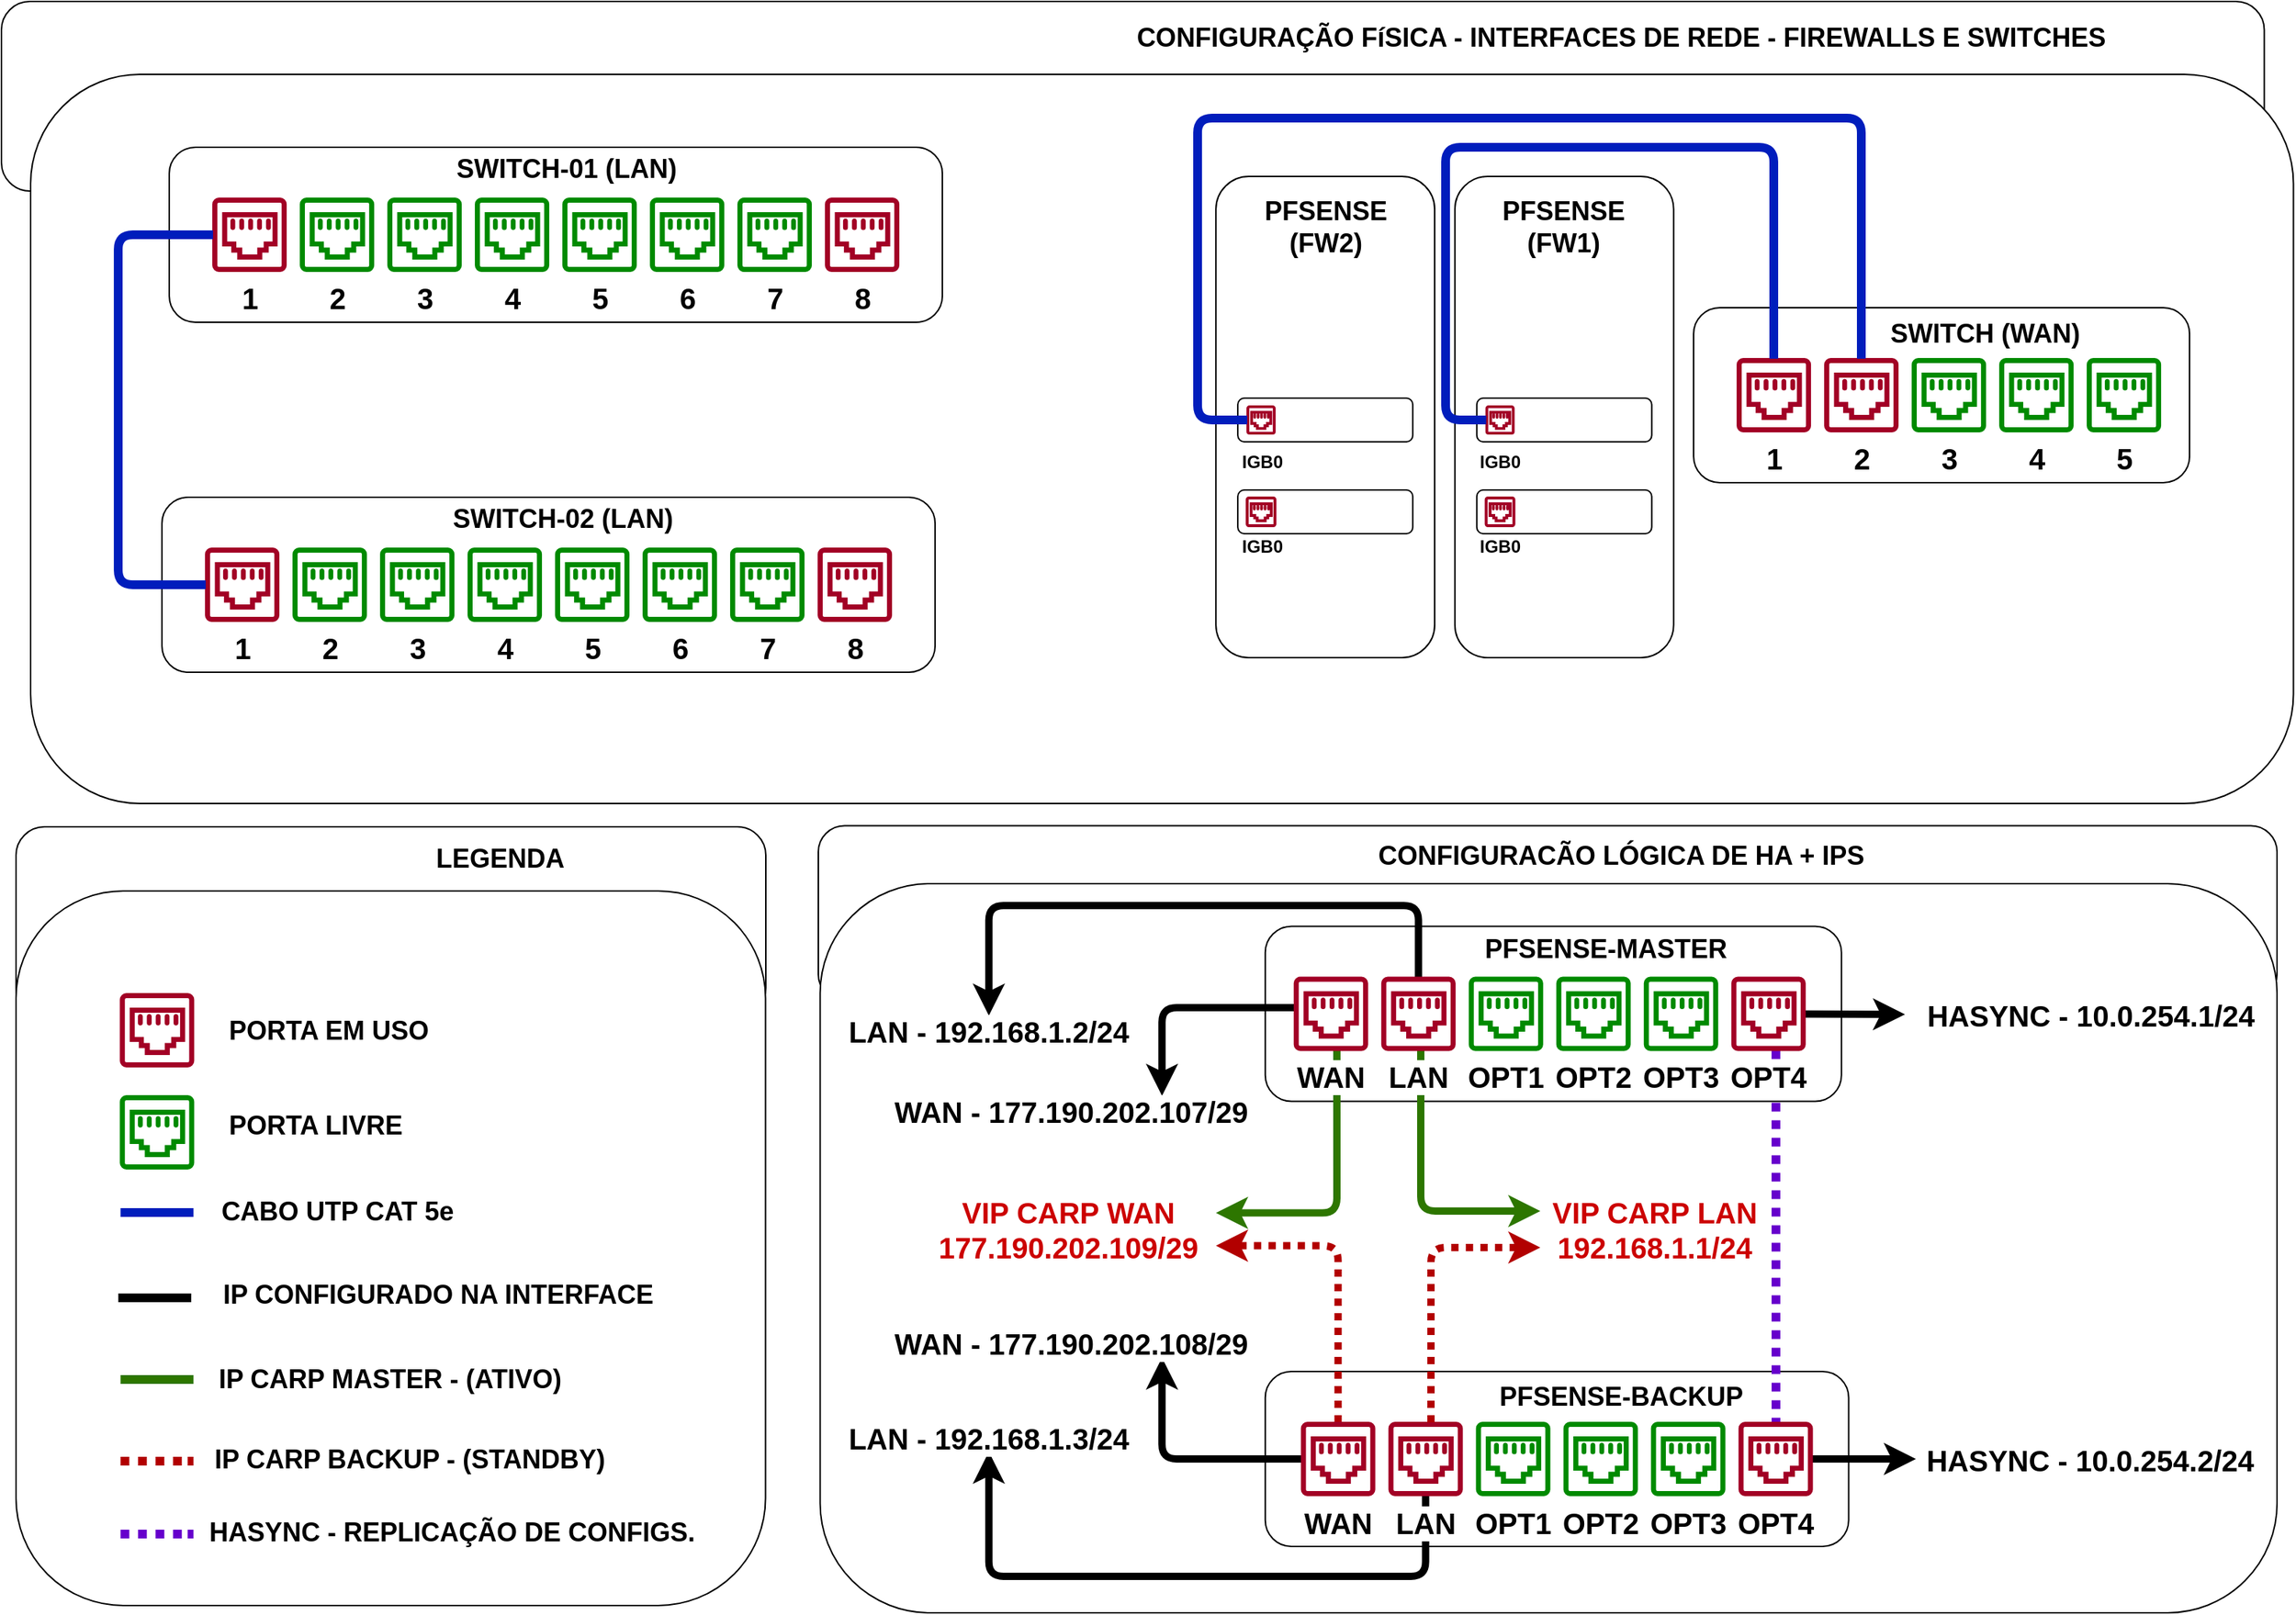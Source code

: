 <mxfile version="21.1.4" type="github">
  <diagram id="Uc7Eat4LJt7RBU0-5OjE" name="Page-1">
    <mxGraphModel dx="1591" dy="834" grid="1" gridSize="10" guides="1" tooltips="1" connect="1" arrows="1" fold="1" page="1" pageScale="1" pageWidth="1654" pageHeight="1169" math="0" shadow="0">
      <root>
        <mxCell id="0" />
        <mxCell id="1" parent="0" />
        <mxCell id="FnRaTp6zV71Ba19_A0Tg-153" value="" style="rounded=1;whiteSpace=wrap;html=1;labelBackgroundColor=#ffffff;fillColor=#ffffff;gradientColor=#ffffff;fontSize=20;fontColor=#000000;" parent="1" vertex="1">
          <mxGeometry x="70" y="50" width="1551.25" height="130" as="geometry" />
        </mxCell>
        <mxCell id="FnRaTp6zV71Ba19_A0Tg-154" value="" style="rounded=1;whiteSpace=wrap;html=1;labelBackgroundColor=#ffffff;fillColor=#ffffff;gradientColor=#ffffff;fontSize=20;fontColor=#000000;" parent="1" vertex="1">
          <mxGeometry x="90" y="100" width="1551.25" height="500" as="geometry" />
        </mxCell>
        <mxCell id="FnRaTp6zV71Ba19_A0Tg-135" value="" style="rounded=1;whiteSpace=wrap;html=1;labelBackgroundColor=#ffffff;fillColor=#ffffff;gradientColor=#ffffff;fontSize=20;fontColor=#000000;" parent="1" vertex="1">
          <mxGeometry x="630" y="615.25" width="1000" height="120" as="geometry" />
        </mxCell>
        <mxCell id="FnRaTp6zV71Ba19_A0Tg-136" value="" style="rounded=1;whiteSpace=wrap;html=1;labelBackgroundColor=#ffffff;fillColor=#ffffff;gradientColor=#ffffff;fontSize=20;fontColor=#000000;" parent="1" vertex="1">
          <mxGeometry x="631.25" y="655" width="998.75" height="500" as="geometry" />
        </mxCell>
        <mxCell id="FnRaTp6zV71Ba19_A0Tg-140" value="CONFIGURACÃO LÓGICA DE HA + IPS" style="text;html=1;strokeColor=none;fillColor=none;align=center;verticalAlign=middle;whiteSpace=wrap;rounded=0;fontStyle=1;fontSize=18;labelBackgroundColor=#FFFFFF;fontColor=#000000;" parent="1" vertex="1">
          <mxGeometry x="993.17" y="626" width="375.07" height="20" as="geometry" />
        </mxCell>
        <mxCell id="FnRaTp6zV71Ba19_A0Tg-86" value="" style="rounded=1;whiteSpace=wrap;html=1;fontStyle=1;labelBackgroundColor=#FFFFFF;fontColor=#000000;" parent="1" vertex="1">
          <mxGeometry x="936.39" y="989.5" width="399.93" height="120" as="geometry" />
        </mxCell>
        <mxCell id="FnRaTp6zV71Ba19_A0Tg-78" value="" style="rounded=1;whiteSpace=wrap;html=1;fontStyle=1;labelBackgroundColor=#FFFFFF;fontColor=#000000;" parent="1" vertex="1">
          <mxGeometry x="936.39" y="684.25" width="395" height="120" as="geometry" />
        </mxCell>
        <mxCell id="FnRaTp6zV71Ba19_A0Tg-77" value="" style="rounded=1;whiteSpace=wrap;html=1;labelBackgroundColor=#ffffff;fillColor=#ffffff;gradientColor=#ffffff;fontSize=20;fontColor=#000000;" parent="1" vertex="1">
          <mxGeometry x="80" y="616" width="514" height="130" as="geometry" />
        </mxCell>
        <mxCell id="FnRaTp6zV71Ba19_A0Tg-76" value="" style="rounded=1;whiteSpace=wrap;html=1;labelBackgroundColor=#ffffff;fillColor=#ffffff;gradientColor=#ffffff;fontSize=20;fontColor=#000000;" parent="1" vertex="1">
          <mxGeometry x="80" y="660" width="513.79" height="490" as="geometry" />
        </mxCell>
        <mxCell id="FnRaTp6zV71Ba19_A0Tg-9" value="" style="rounded=1;whiteSpace=wrap;html=1;fontStyle=1;labelBackgroundColor=#FFFFFF;fontColor=#000000;" parent="1" vertex="1">
          <mxGeometry x="185.04" y="150" width="530" height="120" as="geometry" />
        </mxCell>
        <mxCell id="FnRaTp6zV71Ba19_A0Tg-1" value="&lt;font style=&quot;font-size: 20px;&quot;&gt;1&lt;/font&gt;" style="pointerEvents=1;shadow=0;dashed=0;html=1;strokeColor=#A20025;fillColor=#a20025;aspect=fixed;labelPosition=center;verticalLabelPosition=bottom;verticalAlign=top;align=center;outlineConnect=0;shape=mxgraph.vvd.ethernet_port;fontColor=#000000;fontStyle=1;labelBackgroundColor=#ffffff;fontSize=20;" parent="1" vertex="1">
          <mxGeometry x="215.04" y="185" width="50" height="50" as="geometry" />
        </mxCell>
        <mxCell id="FnRaTp6zV71Ba19_A0Tg-2" value="2" style="pointerEvents=1;shadow=0;dashed=0;html=1;strokeColor=#008A00;fillColor=#008a00;aspect=fixed;labelPosition=center;verticalLabelPosition=bottom;verticalAlign=top;align=center;outlineConnect=0;shape=mxgraph.vvd.ethernet_port;fontColor=#000000;fontStyle=1;fontSize=20;labelBackgroundColor=#FFFFFF;" parent="1" vertex="1">
          <mxGeometry x="275.04" y="185" width="50" height="50" as="geometry" />
        </mxCell>
        <mxCell id="FnRaTp6zV71Ba19_A0Tg-3" value="3" style="pointerEvents=1;shadow=0;dashed=0;html=1;strokeColor=#008A00;fillColor=#008a00;aspect=fixed;labelPosition=center;verticalLabelPosition=bottom;verticalAlign=top;align=center;outlineConnect=0;shape=mxgraph.vvd.ethernet_port;fontStyle=1;fontColor=#000000;fontSize=20;labelBackgroundColor=#FFFFFF;" parent="1" vertex="1">
          <mxGeometry x="335.04" y="185" width="50" height="50" as="geometry" />
        </mxCell>
        <mxCell id="FnRaTp6zV71Ba19_A0Tg-4" value="4" style="pointerEvents=1;shadow=0;dashed=0;html=1;strokeColor=#008A00;fillColor=#008a00;aspect=fixed;labelPosition=center;verticalLabelPosition=bottom;verticalAlign=top;align=center;outlineConnect=0;shape=mxgraph.vvd.ethernet_port;fontStyle=1;fontColor=#000000;fontSize=20;labelBackgroundColor=#FFFFFF;" parent="1" vertex="1">
          <mxGeometry x="395.04" y="185" width="50" height="50" as="geometry" />
        </mxCell>
        <mxCell id="FnRaTp6zV71Ba19_A0Tg-5" value="5" style="pointerEvents=1;shadow=0;dashed=0;html=1;strokeColor=#008A00;fillColor=#008a00;aspect=fixed;labelPosition=center;verticalLabelPosition=bottom;verticalAlign=top;align=center;outlineConnect=0;shape=mxgraph.vvd.ethernet_port;fontColor=#000000;fontStyle=1;fontSize=20;labelBackgroundColor=#FFFFFF;" parent="1" vertex="1">
          <mxGeometry x="455.04" y="185" width="50" height="50" as="geometry" />
        </mxCell>
        <mxCell id="FnRaTp6zV71Ba19_A0Tg-6" value="6" style="pointerEvents=1;shadow=0;dashed=0;html=1;strokeColor=#008A00;fillColor=#008a00;aspect=fixed;labelPosition=center;verticalLabelPosition=bottom;verticalAlign=top;align=center;outlineConnect=0;shape=mxgraph.vvd.ethernet_port;fontColor=#000000;fontStyle=1;fontSize=20;labelBackgroundColor=#FFFFFF;" parent="1" vertex="1">
          <mxGeometry x="515.04" y="185" width="50" height="50" as="geometry" />
        </mxCell>
        <mxCell id="FnRaTp6zV71Ba19_A0Tg-7" value="7" style="pointerEvents=1;shadow=0;dashed=0;html=1;strokeColor=#008A00;fillColor=#008a00;aspect=fixed;labelPosition=center;verticalLabelPosition=bottom;verticalAlign=top;align=center;outlineConnect=0;shape=mxgraph.vvd.ethernet_port;fontStyle=1;fontColor=#000000;fontSize=20;labelBackgroundColor=#FFFFFF;" parent="1" vertex="1">
          <mxGeometry x="575.04" y="185" width="50" height="50" as="geometry" />
        </mxCell>
        <mxCell id="FnRaTp6zV71Ba19_A0Tg-10" value="SWITCH-01 (LAN)" style="text;html=1;strokeColor=none;fillColor=none;align=center;verticalAlign=middle;whiteSpace=wrap;rounded=0;fontStyle=1;fontSize=18;labelBackgroundColor=#FFFFFF;fontColor=#000000;" parent="1" vertex="1">
          <mxGeometry x="375.04" y="155" width="164.96" height="20" as="geometry" />
        </mxCell>
        <mxCell id="FnRaTp6zV71Ba19_A0Tg-15" value="" style="rounded=1;whiteSpace=wrap;html=1;fontStyle=1;labelBackgroundColor=#FFFFFF;fontColor=#000000;" parent="1" vertex="1">
          <mxGeometry x="180.04" y="390" width="530" height="120" as="geometry" />
        </mxCell>
        <mxCell id="FnRaTp6zV71Ba19_A0Tg-16" value="1" style="pointerEvents=1;shadow=0;dashed=0;html=1;strokeColor=#A20025;fillColor=#a20025;aspect=fixed;labelPosition=center;verticalLabelPosition=bottom;verticalAlign=top;align=center;outlineConnect=0;shape=mxgraph.vvd.ethernet_port;fontColor=#000000;fontStyle=1;fontSize=20;labelBackgroundColor=#FFFFFF;" parent="1" vertex="1">
          <mxGeometry x="210.04" y="425" width="50" height="50" as="geometry" />
        </mxCell>
        <mxCell id="FnRaTp6zV71Ba19_A0Tg-17" value="2" style="pointerEvents=1;shadow=0;dashed=0;html=1;strokeColor=#008A00;fillColor=#008a00;aspect=fixed;labelPosition=center;verticalLabelPosition=bottom;verticalAlign=top;align=center;outlineConnect=0;shape=mxgraph.vvd.ethernet_port;fontColor=#000000;fontStyle=1;fontSize=20;labelBackgroundColor=#FFFFFF;" parent="1" vertex="1">
          <mxGeometry x="270.04" y="425" width="50" height="50" as="geometry" />
        </mxCell>
        <mxCell id="FnRaTp6zV71Ba19_A0Tg-18" value="3" style="pointerEvents=1;shadow=0;dashed=0;html=1;strokeColor=#008A00;fillColor=#008a00;aspect=fixed;labelPosition=center;verticalLabelPosition=bottom;verticalAlign=top;align=center;outlineConnect=0;shape=mxgraph.vvd.ethernet_port;fontStyle=1;fontColor=#000000;fontSize=20;labelBackgroundColor=#FFFFFF;" parent="1" vertex="1">
          <mxGeometry x="330.04" y="425" width="50" height="50" as="geometry" />
        </mxCell>
        <mxCell id="FnRaTp6zV71Ba19_A0Tg-19" value="4" style="pointerEvents=1;shadow=0;dashed=0;html=1;strokeColor=#008A00;fillColor=#008a00;aspect=fixed;labelPosition=center;verticalLabelPosition=bottom;verticalAlign=top;align=center;outlineConnect=0;shape=mxgraph.vvd.ethernet_port;fontStyle=1;fontColor=#000000;fontSize=20;labelBackgroundColor=#FFFFFF;" parent="1" vertex="1">
          <mxGeometry x="390.04" y="425" width="50" height="50" as="geometry" />
        </mxCell>
        <mxCell id="FnRaTp6zV71Ba19_A0Tg-20" value="5" style="pointerEvents=1;shadow=0;dashed=0;html=1;strokeColor=#008A00;fillColor=#008a00;aspect=fixed;labelPosition=center;verticalLabelPosition=bottom;verticalAlign=top;align=center;outlineConnect=0;shape=mxgraph.vvd.ethernet_port;fontColor=#000000;fontStyle=1;fontSize=20;labelBackgroundColor=#FFFFFF;" parent="1" vertex="1">
          <mxGeometry x="450.04" y="425" width="50" height="50" as="geometry" />
        </mxCell>
        <mxCell id="FnRaTp6zV71Ba19_A0Tg-21" value="6" style="pointerEvents=1;shadow=0;dashed=0;html=1;strokeColor=#008A00;fillColor=#008a00;aspect=fixed;labelPosition=center;verticalLabelPosition=bottom;verticalAlign=top;align=center;outlineConnect=0;shape=mxgraph.vvd.ethernet_port;fontColor=#000000;fontStyle=1;fontSize=20;labelBackgroundColor=#FFFFFF;" parent="1" vertex="1">
          <mxGeometry x="510.04" y="425" width="50" height="50" as="geometry" />
        </mxCell>
        <mxCell id="FnRaTp6zV71Ba19_A0Tg-22" value="7" style="pointerEvents=1;shadow=0;dashed=0;html=1;strokeColor=#008A00;fillColor=#008a00;aspect=fixed;labelPosition=center;verticalLabelPosition=bottom;verticalAlign=top;align=center;outlineConnect=0;shape=mxgraph.vvd.ethernet_port;fontStyle=1;fontColor=#000000;fontSize=20;labelBackgroundColor=#FFFFFF;" parent="1" vertex="1">
          <mxGeometry x="570.04" y="425" width="50" height="50" as="geometry" />
        </mxCell>
        <mxCell id="FnRaTp6zV71Ba19_A0Tg-24" value="SWITCH-02 (LAN)" style="text;html=1;strokeColor=none;fillColor=none;align=center;verticalAlign=middle;whiteSpace=wrap;rounded=0;fontStyle=1;fontSize=18;labelBackgroundColor=#FFFFFF;fontColor=#000000;" parent="1" vertex="1">
          <mxGeometry x="370.04" y="395" width="169.96" height="20" as="geometry" />
        </mxCell>
        <mxCell id="FnRaTp6zV71Ba19_A0Tg-47" style="edgeStyle=orthogonalEdgeStyle;orthogonalLoop=1;jettySize=auto;html=1;fontSize=18;endArrow=none;endFill=0;strokeWidth=6;fillColor=#0050ef;strokeColor=#001DBC;fontStyle=1;labelBackgroundColor=#FFFFFF;fontColor=#000000;rounded=1;" parent="1" source="FnRaTp6zV71Ba19_A0Tg-1" target="FnRaTp6zV71Ba19_A0Tg-16" edge="1">
          <mxGeometry relative="1" as="geometry">
            <mxPoint x="150.04" y="550" as="targetPoint" />
            <Array as="points">
              <mxPoint x="150.04" y="210" />
              <mxPoint x="150.04" y="450" />
            </Array>
          </mxGeometry>
        </mxCell>
        <mxCell id="FnRaTp6zV71Ba19_A0Tg-50" value="" style="rounded=1;whiteSpace=wrap;html=1;fontStyle=1;labelBackgroundColor=#FFFFFF;fontColor=#000000;" parent="1" vertex="1">
          <mxGeometry x="1230.04" y="260" width="340" height="120" as="geometry" />
        </mxCell>
        <mxCell id="FnRaTp6zV71Ba19_A0Tg-51" value="1" style="pointerEvents=1;shadow=0;dashed=0;html=1;strokeColor=#A20025;fillColor=#a20025;aspect=fixed;labelPosition=center;verticalLabelPosition=bottom;verticalAlign=top;align=center;outlineConnect=0;shape=mxgraph.vvd.ethernet_port;fontColor=#000000;fontStyle=1;fontSize=20;labelBackgroundColor=#FFFFFF;" parent="1" vertex="1">
          <mxGeometry x="1260.04" y="295" width="50" height="50" as="geometry" />
        </mxCell>
        <mxCell id="FnRaTp6zV71Ba19_A0Tg-53" value="3" style="pointerEvents=1;shadow=0;dashed=0;html=1;strokeColor=#008A00;fillColor=#008a00;aspect=fixed;labelPosition=center;verticalLabelPosition=bottom;verticalAlign=top;align=center;outlineConnect=0;shape=mxgraph.vvd.ethernet_port;fontStyle=1;fontColor=#000000;fontSize=20;labelBackgroundColor=#FFFFFF;" parent="1" vertex="1">
          <mxGeometry x="1380.04" y="295" width="50" height="50" as="geometry" />
        </mxCell>
        <mxCell id="FnRaTp6zV71Ba19_A0Tg-54" value="4" style="pointerEvents=1;shadow=0;dashed=0;html=1;strokeColor=#008A00;fillColor=#008a00;aspect=fixed;labelPosition=center;verticalLabelPosition=bottom;verticalAlign=top;align=center;outlineConnect=0;shape=mxgraph.vvd.ethernet_port;fontStyle=1;fontColor=#000000;fontSize=20;labelBackgroundColor=#FFFFFF;" parent="1" vertex="1">
          <mxGeometry x="1440.04" y="295" width="50" height="50" as="geometry" />
        </mxCell>
        <mxCell id="FnRaTp6zV71Ba19_A0Tg-55" value="5" style="pointerEvents=1;shadow=0;dashed=0;html=1;strokeColor=#008A00;fillColor=#008a00;aspect=fixed;labelPosition=center;verticalLabelPosition=bottom;verticalAlign=top;align=center;outlineConnect=0;shape=mxgraph.vvd.ethernet_port;fontColor=#000000;fontStyle=1;fontSize=20;labelBackgroundColor=#FFFFFF;" parent="1" vertex="1">
          <mxGeometry x="1500.04" y="295" width="50" height="50" as="geometry" />
        </mxCell>
        <mxCell id="FnRaTp6zV71Ba19_A0Tg-66" style="edgeStyle=orthogonalEdgeStyle;orthogonalLoop=1;jettySize=auto;html=1;endArrow=none;endFill=0;strokeWidth=6;fontSize=18;fillColor=#0050ef;strokeColor=#001DBC;fontStyle=1;labelBackgroundColor=#FFFFFF;fontColor=#000000;rounded=0;" parent="1" edge="1">
          <mxGeometry relative="1" as="geometry">
            <mxPoint x="151.65" y="880.5" as="sourcePoint" />
            <mxPoint x="195.22" y="880.5" as="targetPoint" />
            <Array as="points">
              <mxPoint x="201.65" y="880.5" />
              <mxPoint x="201.65" y="880.5" />
            </Array>
          </mxGeometry>
        </mxCell>
        <mxCell id="FnRaTp6zV71Ba19_A0Tg-70" value="" style="pointerEvents=1;shadow=0;dashed=0;html=1;strokeColor=#A20025;fillColor=#a20025;aspect=fixed;labelPosition=center;verticalLabelPosition=bottom;verticalAlign=top;align=center;outlineConnect=0;shape=mxgraph.vvd.ethernet_port;fontColor=#000000;fontStyle=1;labelBackgroundColor=#ffffff;fontSize=20;" parent="1" vertex="1">
          <mxGeometry x="151.65" y="730.5" width="50" height="50" as="geometry" />
        </mxCell>
        <mxCell id="FnRaTp6zV71Ba19_A0Tg-71" value="" style="pointerEvents=1;shadow=0;dashed=0;html=1;strokeColor=#008A00;fillColor=#008a00;aspect=fixed;labelPosition=center;verticalLabelPosition=bottom;verticalAlign=top;align=center;outlineConnect=0;shape=mxgraph.vvd.ethernet_port;fontColor=#000000;fontStyle=1;fontSize=20;labelBackgroundColor=#FFFFFF;" parent="1" vertex="1">
          <mxGeometry x="151.65" y="800.5" width="50" height="50" as="geometry" />
        </mxCell>
        <mxCell id="FnRaTp6zV71Ba19_A0Tg-72" value="LEGENDA" style="text;html=1;strokeColor=none;fillColor=none;align=center;verticalAlign=middle;whiteSpace=wrap;rounded=0;fontStyle=1;fontSize=18;labelBackgroundColor=#FFFFFF;fontColor=#000000;" parent="1" vertex="1">
          <mxGeometry x="342.04" y="628" width="140" height="20" as="geometry" />
        </mxCell>
        <mxCell id="FnRaTp6zV71Ba19_A0Tg-73" value="PORTA EM USO" style="text;html=1;strokeColor=none;fillColor=none;align=center;verticalAlign=middle;whiteSpace=wrap;rounded=0;fontStyle=1;fontSize=18;labelBackgroundColor=#FFFFFF;fontColor=#000000;" parent="1" vertex="1">
          <mxGeometry x="222.65" y="745.5" width="143" height="20" as="geometry" />
        </mxCell>
        <mxCell id="FnRaTp6zV71Ba19_A0Tg-74" value="PORTA LIVRE" style="text;html=1;strokeColor=none;fillColor=none;align=center;verticalAlign=middle;whiteSpace=wrap;rounded=0;fontStyle=1;fontSize=18;labelBackgroundColor=#FFFFFF;fontColor=#000000;" parent="1" vertex="1">
          <mxGeometry x="218.65" y="810.5" width="133" height="20" as="geometry" />
        </mxCell>
        <mxCell id="FnRaTp6zV71Ba19_A0Tg-75" value="CABO UTP CAT 5e" style="text;html=1;strokeColor=none;fillColor=none;align=center;verticalAlign=middle;whiteSpace=wrap;rounded=0;fontStyle=1;fontSize=18;labelBackgroundColor=#FFFFFF;fontColor=#000000;" parent="1" vertex="1">
          <mxGeometry x="213.65" y="869.5" width="173" height="20" as="geometry" />
        </mxCell>
        <mxCell id="FnRaTp6zV71Ba19_A0Tg-110" style="orthogonalLoop=1;jettySize=auto;html=1;labelBackgroundColor=#FFFFFF;endArrow=classic;endFill=1;strokeWidth=5;fontSize=17;fontColor=#000000;rounded=1;edgeStyle=orthogonalEdgeStyle;entryX=0.5;entryY=0;entryDx=0;entryDy=0;" parent="1" source="FnRaTp6zV71Ba19_A0Tg-80" target="FnRaTp6zV71Ba19_A0Tg-105" edge="1">
          <mxGeometry relative="1" as="geometry">
            <mxPoint x="894.96" y="745.25" as="targetPoint" />
            <Array as="points">
              <mxPoint x="1041" y="670" />
              <mxPoint x="747" y="670" />
            </Array>
          </mxGeometry>
        </mxCell>
        <mxCell id="FnRaTp6zV71Ba19_A0Tg-81" value="OPT1" style="pointerEvents=1;shadow=0;dashed=0;html=1;strokeColor=#008A00;fillColor=#008a00;aspect=fixed;labelPosition=center;verticalLabelPosition=bottom;verticalAlign=top;align=center;outlineConnect=0;shape=mxgraph.vvd.ethernet_port;fontStyle=1;fontColor=#000000;fontSize=20;labelBackgroundColor=#FFFFFF;" parent="1" vertex="1">
          <mxGeometry x="1076.39" y="719.25" width="50" height="50" as="geometry" />
        </mxCell>
        <mxCell id="FnRaTp6zV71Ba19_A0Tg-82" value="OPT2" style="pointerEvents=1;shadow=0;dashed=0;html=1;strokeColor=#008A00;fillColor=#008a00;aspect=fixed;labelPosition=center;verticalLabelPosition=bottom;verticalAlign=top;align=center;outlineConnect=0;shape=mxgraph.vvd.ethernet_port;fontColor=#000000;fontStyle=1;fontSize=20;labelBackgroundColor=#FFFFFF;" parent="1" vertex="1">
          <mxGeometry x="1136.39" y="719.25" width="50" height="50" as="geometry" />
        </mxCell>
        <mxCell id="FnRaTp6zV71Ba19_A0Tg-119" style="edgeStyle=orthogonalEdgeStyle;orthogonalLoop=1;jettySize=auto;html=1;labelBackgroundColor=#FFFFFF;endArrow=classic;endFill=1;strokeWidth=5;fontSize=17;fontColor=#000000;rounded=1;entryX=0.75;entryY=0;entryDx=0;entryDy=0;" parent="1" source="FnRaTp6zV71Ba19_A0Tg-79" target="FnRaTp6zV71Ba19_A0Tg-117" edge="1">
          <mxGeometry relative="1" as="geometry">
            <mxPoint x="1242.96" y="835.25" as="targetPoint" />
            <Array as="points">
              <mxPoint x="866" y="740" />
            </Array>
          </mxGeometry>
        </mxCell>
        <mxCell id="FnRaTp6zV71Ba19_A0Tg-83" value="OPT3" style="pointerEvents=1;shadow=0;dashed=0;html=1;strokeColor=#008A00;fillColor=#008A00;aspect=fixed;labelPosition=center;verticalLabelPosition=bottom;verticalAlign=top;align=center;outlineConnect=0;shape=mxgraph.vvd.ethernet_port;fontColor=#000000;fontStyle=1;fontSize=20;labelBackgroundColor=#FFFFFF;" parent="1" vertex="1">
          <mxGeometry x="1196.39" y="719.25" width="50" height="50" as="geometry" />
        </mxCell>
        <mxCell id="FnRaTp6zV71Ba19_A0Tg-128" style="orthogonalLoop=1;jettySize=auto;html=1;labelBackgroundColor=#FFFFFF;endArrow=classic;endFill=1;strokeWidth=5;fontSize=17;fontColor=#000000;startArrow=none;startFill=0;rounded=1;" parent="1" source="FnRaTp6zV71Ba19_A0Tg-84" target="FnRaTp6zV71Ba19_A0Tg-100" edge="1">
          <mxGeometry relative="1" as="geometry" />
        </mxCell>
        <mxCell id="FnRaTp6zV71Ba19_A0Tg-158" style="rounded=0;orthogonalLoop=1;jettySize=auto;html=1;dashed=1;dashPattern=1 1;labelBackgroundColor=#FFFFFF;startArrow=none;startFill=0;endArrow=none;endFill=0;strokeColor=#6600CC;strokeWidth=6;fontSize=17;fontColor=#000000;fillColor=#f8cecc;edgeStyle=orthogonalEdgeStyle;" parent="1" edge="1">
          <mxGeometry relative="1" as="geometry">
            <mxPoint x="1286.467" y="769.25" as="sourcePoint" />
            <mxPoint x="1286.467" y="1024.5" as="targetPoint" />
            <Array as="points">
              <mxPoint x="1286" y="1025" />
            </Array>
          </mxGeometry>
        </mxCell>
        <mxCell id="FnRaTp6zV71Ba19_A0Tg-84" value="OPT4" style="pointerEvents=1;shadow=0;dashed=0;html=1;strokeColor=#A20025;fillColor=#a20025;aspect=fixed;labelPosition=center;verticalLabelPosition=bottom;verticalAlign=top;align=center;outlineConnect=0;shape=mxgraph.vvd.ethernet_port;fontStyle=1;fontColor=#000000;fontSize=20;labelBackgroundColor=#FFFFFF;" parent="1" vertex="1">
          <mxGeometry x="1256.39" y="719.25" width="50" height="50" as="geometry" />
        </mxCell>
        <mxCell id="FnRaTp6zV71Ba19_A0Tg-85" value="PFSENSE-MASTER" style="text;html=1;strokeColor=none;fillColor=none;align=center;verticalAlign=middle;whiteSpace=wrap;rounded=0;fontStyle=1;fontSize=18;labelBackgroundColor=#FFFFFF;fontColor=#000000;" parent="1" vertex="1">
          <mxGeometry x="1082.82" y="690.25" width="173.57" height="20" as="geometry" />
        </mxCell>
        <mxCell id="FnRaTp6zV71Ba19_A0Tg-111" style="orthogonalLoop=1;jettySize=auto;html=1;labelBackgroundColor=#FFFFFF;endArrow=classic;endFill=1;strokeWidth=5;fontSize=17;fontColor=#000000;rounded=1;edgeStyle=orthogonalEdgeStyle;entryX=0.5;entryY=1;entryDx=0;entryDy=0;" parent="1" source="FnRaTp6zV71Ba19_A0Tg-88" target="FnRaTp6zV71Ba19_A0Tg-108" edge="1">
          <mxGeometry relative="1" as="geometry">
            <mxPoint x="864.96" y="1059.5" as="targetPoint" />
            <Array as="points">
              <mxPoint x="1046" y="1130" />
              <mxPoint x="747" y="1130" />
            </Array>
          </mxGeometry>
        </mxCell>
        <mxCell id="FnRaTp6zV71Ba19_A0Tg-88" value="LAN" style="pointerEvents=1;shadow=0;dashed=0;html=1;strokeColor=#A20025;fillColor=#A20025;aspect=fixed;labelPosition=center;verticalLabelPosition=bottom;verticalAlign=top;align=center;outlineConnect=0;shape=mxgraph.vvd.ethernet_port;fontStyle=1;fontColor=#000000;fontSize=20;labelBackgroundColor=#FFFFFF;" parent="1" vertex="1">
          <mxGeometry x="1021.32" y="1024.5" width="50" height="50" as="geometry" />
        </mxCell>
        <mxCell id="FnRaTp6zV71Ba19_A0Tg-89" value="OPT1" style="pointerEvents=1;shadow=0;dashed=0;html=1;strokeColor=#008A00;fillColor=#008a00;aspect=fixed;labelPosition=center;verticalLabelPosition=bottom;verticalAlign=top;align=center;outlineConnect=0;shape=mxgraph.vvd.ethernet_port;fontStyle=1;fontColor=#000000;fontSize=20;labelBackgroundColor=#FFFFFF;" parent="1" vertex="1">
          <mxGeometry x="1081.32" y="1024.5" width="50" height="50" as="geometry" />
        </mxCell>
        <mxCell id="FnRaTp6zV71Ba19_A0Tg-90" value="OPT2" style="pointerEvents=1;shadow=0;dashed=0;html=1;strokeColor=#008A00;fillColor=#008a00;aspect=fixed;labelPosition=center;verticalLabelPosition=bottom;verticalAlign=top;align=center;outlineConnect=0;shape=mxgraph.vvd.ethernet_port;fontColor=#000000;fontStyle=1;fontSize=20;labelBackgroundColor=#FFFFFF;" parent="1" vertex="1">
          <mxGeometry x="1141.32" y="1024.5" width="50" height="50" as="geometry" />
        </mxCell>
        <mxCell id="FnRaTp6zV71Ba19_A0Tg-120" style="edgeStyle=orthogonalEdgeStyle;orthogonalLoop=1;jettySize=auto;html=1;labelBackgroundColor=#FFFFFF;endArrow=classic;endFill=1;strokeWidth=5;fontSize=17;fontColor=#000000;rounded=1;entryX=0.75;entryY=1;entryDx=0;entryDy=0;" parent="1" source="FnRaTp6zV71Ba19_A0Tg-87" target="FnRaTp6zV71Ba19_A0Tg-118" edge="1">
          <mxGeometry relative="1" as="geometry">
            <mxPoint x="1238.96" y="1024.5" as="sourcePoint" />
            <mxPoint x="1238.96" y="959.5" as="targetPoint" />
            <Array as="points">
              <mxPoint x="866" y="1049" />
            </Array>
          </mxGeometry>
        </mxCell>
        <mxCell id="FnRaTp6zV71Ba19_A0Tg-144" style="rounded=1;orthogonalLoop=1;jettySize=auto;html=1;dashed=1;dashPattern=1 1;labelBackgroundColor=#FFFFFF;startArrow=none;startFill=0;endArrow=classic;endFill=1;strokeColor=#B20000;strokeWidth=5;fontSize=17;fontColor=#000000;entryX=1;entryY=0.75;entryDx=0;entryDy=0;edgeStyle=orthogonalEdgeStyle;" parent="1" source="FnRaTp6zV71Ba19_A0Tg-87" target="FnRaTp6zV71Ba19_A0Tg-121" edge="1">
          <mxGeometry relative="1" as="geometry">
            <mxPoint x="1244.96" y="1019.5" as="sourcePoint" />
            <mxPoint x="1464.96" y="900.5" as="targetPoint" />
            <Array as="points">
              <mxPoint x="986" y="903" />
            </Array>
          </mxGeometry>
        </mxCell>
        <mxCell id="FnRaTp6zV71Ba19_A0Tg-91" value="OPT3" style="pointerEvents=1;shadow=0;dashed=0;html=1;strokeColor=#008A00;fillColor=#008A00;aspect=fixed;labelPosition=center;verticalLabelPosition=bottom;verticalAlign=top;align=center;outlineConnect=0;shape=mxgraph.vvd.ethernet_port;fontColor=#000000;fontStyle=1;fontSize=20;labelBackgroundColor=#FFFFFF;" parent="1" vertex="1">
          <mxGeometry x="1201.32" y="1024.5" width="50" height="50" as="geometry" />
        </mxCell>
        <mxCell id="FnRaTp6zV71Ba19_A0Tg-103" style="orthogonalLoop=1;jettySize=auto;html=1;entryX=0;entryY=0.5;entryDx=0;entryDy=0;labelBackgroundColor=#FFFFFF;endArrow=classic;endFill=1;strokeWidth=5;fontSize=17;fontColor=#000000;rounded=1;" parent="1" source="FnRaTp6zV71Ba19_A0Tg-92" target="FnRaTp6zV71Ba19_A0Tg-101" edge="1">
          <mxGeometry relative="1" as="geometry" />
        </mxCell>
        <mxCell id="FnRaTp6zV71Ba19_A0Tg-92" value="OPT4" style="pointerEvents=1;shadow=0;dashed=0;html=1;strokeColor=#A20025;fillColor=#a20025;aspect=fixed;labelPosition=center;verticalLabelPosition=bottom;verticalAlign=top;align=center;outlineConnect=0;shape=mxgraph.vvd.ethernet_port;fontStyle=1;fontColor=#000000;fontSize=20;labelBackgroundColor=#FFFFFF;" parent="1" vertex="1">
          <mxGeometry x="1261.32" y="1024.5" width="50" height="50" as="geometry" />
        </mxCell>
        <mxCell id="FnRaTp6zV71Ba19_A0Tg-93" value="PFSENSE-BACKUP" style="text;html=1;strokeColor=none;fillColor=none;align=center;verticalAlign=middle;whiteSpace=wrap;rounded=0;fontStyle=1;fontSize=18;labelBackgroundColor=#FFFFFF;fontColor=#000000;" parent="1" vertex="1">
          <mxGeometry x="1089.2" y="997" width="183" height="20" as="geometry" />
        </mxCell>
        <mxCell id="FnRaTp6zV71Ba19_A0Tg-100" value="HASYNC - 10.0.254.1/24" style="text;html=1;strokeColor=none;fillColor=none;align=center;verticalAlign=middle;whiteSpace=wrap;rounded=0;labelBackgroundColor=#ffffff;fontSize=20;fontColor=#000000;fontStyle=1" parent="1" vertex="1">
          <mxGeometry x="1374.96" y="735.25" width="255.07" height="20" as="geometry" />
        </mxCell>
        <mxCell id="FnRaTp6zV71Ba19_A0Tg-101" value="HASYNC - 10.0.254.2/24" style="text;html=1;strokeColor=none;fillColor=none;align=center;verticalAlign=middle;whiteSpace=wrap;rounded=0;labelBackgroundColor=#ffffff;fontSize=20;fontColor=#000000;fontStyle=1" parent="1" vertex="1">
          <mxGeometry x="1382.46" y="1039.5" width="240.07" height="20" as="geometry" />
        </mxCell>
        <mxCell id="FnRaTp6zV71Ba19_A0Tg-130" style="rounded=1;orthogonalLoop=1;jettySize=auto;html=1;labelBackgroundColor=#FFFFFF;startArrow=none;startFill=0;endArrow=classic;endFill=1;strokeWidth=5;fontSize=17;fontColor=#000000;strokeColor=#2D7600;entryX=0;entryY=0.25;entryDx=0;entryDy=0;edgeStyle=orthogonalEdgeStyle;" parent="1" target="FnRaTp6zV71Ba19_A0Tg-129" edge="1">
          <mxGeometry relative="1" as="geometry">
            <Array as="points">
              <mxPoint x="1043" y="880" />
            </Array>
            <mxPoint x="1043" y="769.25" as="sourcePoint" />
            <mxPoint x="1110.51" y="860.5" as="targetPoint" />
          </mxGeometry>
        </mxCell>
        <mxCell id="FnRaTp6zV71Ba19_A0Tg-105" value="LAN - 192.168.1.2/24" style="text;html=1;strokeColor=none;fillColor=none;align=center;verticalAlign=middle;whiteSpace=wrap;rounded=0;labelBackgroundColor=#ffffff;fontSize=20;fontColor=#000000;fontStyle=1" parent="1" vertex="1">
          <mxGeometry x="643.76" y="745.5" width="206.28" height="20" as="geometry" />
        </mxCell>
        <mxCell id="FnRaTp6zV71Ba19_A0Tg-131" style="rounded=1;orthogonalLoop=1;jettySize=auto;html=1;entryX=0;entryY=0.75;entryDx=0;entryDy=0;labelBackgroundColor=#FFFFFF;startArrow=none;startFill=0;endArrow=classic;endFill=1;strokeWidth=5;fontSize=17;fontColor=#000000;strokeColor=#B20000;dashed=1;dashPattern=1 1;edgeStyle=orthogonalEdgeStyle;" parent="1" source="FnRaTp6zV71Ba19_A0Tg-88" target="FnRaTp6zV71Ba19_A0Tg-129" edge="1">
          <mxGeometry relative="1" as="geometry">
            <Array as="points">
              <mxPoint x="1050" y="905" />
            </Array>
          </mxGeometry>
        </mxCell>
        <mxCell id="FnRaTp6zV71Ba19_A0Tg-108" value="LAN - 192.168.1.3/24" style="text;html=1;strokeColor=none;fillColor=none;align=center;verticalAlign=middle;whiteSpace=wrap;rounded=0;labelBackgroundColor=#ffffff;fontSize=20;fontColor=#000000;fontStyle=1" parent="1" vertex="1">
          <mxGeometry x="646.9" y="1024.5" width="200" height="20" as="geometry" />
        </mxCell>
        <mxCell id="FnRaTp6zV71Ba19_A0Tg-122" style="orthogonalLoop=1;jettySize=auto;html=1;labelBackgroundColor=#FFFFFF;endArrow=classic;endFill=1;strokeWidth=5;fontSize=17;fontColor=#000000;fillColor=#60a917;strokeColor=#2D7600;rounded=1;edgeStyle=orthogonalEdgeStyle;entryX=1;entryY=0.25;entryDx=0;entryDy=0;" parent="1" target="FnRaTp6zV71Ba19_A0Tg-121" edge="1">
          <mxGeometry relative="1" as="geometry">
            <mxPoint x="985.467" y="769.25" as="sourcePoint" />
            <mxPoint x="891.61" y="861.75" as="targetPoint" />
            <Array as="points">
              <mxPoint x="985" y="881" />
            </Array>
          </mxGeometry>
        </mxCell>
        <mxCell id="FnRaTp6zV71Ba19_A0Tg-117" value="WAN - 177.190.202.107/29" style="text;html=1;strokeColor=none;fillColor=none;align=center;verticalAlign=middle;whiteSpace=wrap;rounded=0;labelBackgroundColor=#ffffff;fontSize=20;fontColor=#000000;fontStyle=1" parent="1" vertex="1">
          <mxGeometry x="680.04" y="800.5" width="247.43" height="20" as="geometry" />
        </mxCell>
        <mxCell id="FnRaTp6zV71Ba19_A0Tg-118" value="WAN - 177.190.202.108/29" style="text;html=1;strokeColor=none;fillColor=none;align=center;verticalAlign=middle;whiteSpace=wrap;rounded=0;labelBackgroundColor=#ffffff;fontSize=20;fontColor=#000000;fontStyle=1" parent="1" vertex="1">
          <mxGeometry x="680.04" y="960" width="247.43" height="20" as="geometry" />
        </mxCell>
        <mxCell id="FnRaTp6zV71Ba19_A0Tg-121" value="VIP CARP WAN 177.190.202.109/29" style="text;html=1;strokeColor=none;fillColor=none;align=center;verticalAlign=middle;whiteSpace=wrap;rounded=0;labelBackgroundColor=#ffffff;fontSize=20;fontColor=#CC0000;fontStyle=1" parent="1" vertex="1">
          <mxGeometry x="700" y="869.5" width="202.57" height="45" as="geometry" />
        </mxCell>
        <mxCell id="FnRaTp6zV71Ba19_A0Tg-129" value="VIP CARP LAN&lt;br&gt;192.168.1.1/24" style="text;html=1;strokeColor=none;fillColor=none;align=center;verticalAlign=middle;whiteSpace=wrap;rounded=0;labelBackgroundColor=#ffffff;fontSize=20;fontColor=#CC0000;fontStyle=1" parent="1" vertex="1">
          <mxGeometry x="1124.97" y="867" width="157.07" height="50" as="geometry" />
        </mxCell>
        <mxCell id="FnRaTp6zV71Ba19_A0Tg-147" style="edgeStyle=orthogonalEdgeStyle;orthogonalLoop=1;jettySize=auto;html=1;endArrow=none;endFill=0;strokeWidth=6;fontSize=18;fillColor=#0050ef;strokeColor=#000000;fontStyle=1;labelBackgroundColor=#FFFFFF;fontColor=#000000;rounded=0;" parent="1" edge="1">
          <mxGeometry relative="1" as="geometry">
            <mxPoint x="150.12" y="938.96" as="sourcePoint" />
            <mxPoint x="193.69" y="938.96" as="targetPoint" />
            <Array as="points">
              <mxPoint x="200.12" y="938.96" />
              <mxPoint x="200.12" y="938.96" />
            </Array>
          </mxGeometry>
        </mxCell>
        <mxCell id="FnRaTp6zV71Ba19_A0Tg-148" value="IP CONFIGURADO NA INTERFACE" style="text;html=1;strokeColor=none;fillColor=none;align=center;verticalAlign=middle;whiteSpace=wrap;rounded=0;fontStyle=1;fontSize=18;labelBackgroundColor=#FFFFFF;fontColor=#000000;" parent="1" vertex="1">
          <mxGeometry x="216.15" y="926.5" width="307" height="20" as="geometry" />
        </mxCell>
        <mxCell id="FnRaTp6zV71Ba19_A0Tg-149" style="edgeStyle=orthogonalEdgeStyle;orthogonalLoop=1;jettySize=auto;html=1;endArrow=none;endFill=0;strokeWidth=6;fontSize=18;fillColor=#0050ef;strokeColor=#2D7600;fontStyle=1;labelBackgroundColor=#FFFFFF;fontColor=#000000;rounded=0;" parent="1" edge="1">
          <mxGeometry relative="1" as="geometry">
            <mxPoint x="151.65" y="995" as="sourcePoint" />
            <mxPoint x="195.22" y="995" as="targetPoint" />
            <Array as="points">
              <mxPoint x="201.65" y="995" />
              <mxPoint x="201.65" y="995" />
            </Array>
          </mxGeometry>
        </mxCell>
        <mxCell id="FnRaTp6zV71Ba19_A0Tg-150" style="edgeStyle=orthogonalEdgeStyle;orthogonalLoop=1;jettySize=auto;html=1;endArrow=none;endFill=0;strokeWidth=6;fontSize=18;fillColor=#0050ef;strokeColor=#B20000;fontStyle=1;labelBackgroundColor=#FFFFFF;fontColor=#000000;rounded=0;dashed=1;dashPattern=1 1;" parent="1" edge="1">
          <mxGeometry relative="1" as="geometry">
            <mxPoint x="151.65" y="1051" as="sourcePoint" />
            <mxPoint x="195.22" y="1051" as="targetPoint" />
            <Array as="points">
              <mxPoint x="201.65" y="1051" />
              <mxPoint x="201.65" y="1051" />
            </Array>
          </mxGeometry>
        </mxCell>
        <mxCell id="FnRaTp6zV71Ba19_A0Tg-151" value="IP CARP MASTER - (ATIVO)" style="text;html=1;strokeColor=none;fillColor=none;align=center;verticalAlign=middle;whiteSpace=wrap;rounded=0;fontStyle=1;fontSize=18;labelBackgroundColor=#FFFFFF;fontColor=#000000;" parent="1" vertex="1">
          <mxGeometry x="213.65" y="985" width="244.57" height="20" as="geometry" />
        </mxCell>
        <mxCell id="FnRaTp6zV71Ba19_A0Tg-152" value="IP CARP BACKUP - (STANDBY)" style="text;html=1;strokeColor=none;fillColor=none;align=center;verticalAlign=middle;whiteSpace=wrap;rounded=0;fontStyle=1;fontSize=18;labelBackgroundColor=#FFFFFF;fontColor=#000000;" parent="1" vertex="1">
          <mxGeometry x="213.29" y="1040" width="273.5" height="20" as="geometry" />
        </mxCell>
        <mxCell id="FnRaTp6zV71Ba19_A0Tg-156" value="CONFIGURAÇÃO FíSICA - INTERFACES DE REDE - FIREWALLS E SWITCHES" style="text;html=1;strokeColor=none;fillColor=none;align=center;verticalAlign=middle;whiteSpace=wrap;rounded=0;fontStyle=1;fontSize=18;labelBackgroundColor=#FFFFFF;fontColor=#000000;" parent="1" vertex="1">
          <mxGeometry x="830" y="65" width="701.42" height="20" as="geometry" />
        </mxCell>
        <mxCell id="FnRaTp6zV71Ba19_A0Tg-159" style="edgeStyle=orthogonalEdgeStyle;orthogonalLoop=1;jettySize=auto;html=1;endArrow=none;endFill=0;strokeWidth=6;fontSize=18;fillColor=#0050ef;strokeColor=#6600CC;fontStyle=1;labelBackgroundColor=#FFFFFF;fontColor=#000000;rounded=0;dashed=1;dashPattern=1 1;" parent="1" edge="1">
          <mxGeometry relative="1" as="geometry">
            <mxPoint x="151.65" y="1101" as="sourcePoint" />
            <mxPoint x="195.22" y="1101" as="targetPoint" />
            <Array as="points">
              <mxPoint x="201.65" y="1101" />
              <mxPoint x="201.65" y="1101" />
            </Array>
          </mxGeometry>
        </mxCell>
        <mxCell id="FnRaTp6zV71Ba19_A0Tg-160" value="HASYNC - REPLICAÇÃO DE CONFIGS." style="text;html=1;strokeColor=none;fillColor=none;align=center;verticalAlign=middle;whiteSpace=wrap;rounded=0;fontStyle=1;fontSize=18;labelBackgroundColor=#FFFFFF;fontColor=#000000;" parent="1" vertex="1">
          <mxGeometry x="208.29" y="1090" width="341.71" height="20" as="geometry" />
        </mxCell>
        <mxCell id="FnRaTp6zV71Ba19_A0Tg-79" value="WAN" style="pointerEvents=1;shadow=0;dashed=0;html=1;strokeColor=#A20025;fillColor=#a20025;aspect=fixed;labelPosition=center;verticalLabelPosition=bottom;verticalAlign=top;align=center;outlineConnect=0;shape=mxgraph.vvd.ethernet_port;fontColor=#000000;fontStyle=1;fontSize=20;labelBackgroundColor=#FFFFFF;" parent="1" vertex="1">
          <mxGeometry x="956.39" y="719.25" width="50" height="50" as="geometry" />
        </mxCell>
        <mxCell id="FnRaTp6zV71Ba19_A0Tg-23" value="8" style="pointerEvents=1;shadow=0;dashed=0;html=1;strokeColor=#A20025;fillColor=#a20025;aspect=fixed;labelPosition=center;verticalLabelPosition=bottom;verticalAlign=top;align=center;outlineConnect=0;shape=mxgraph.vvd.ethernet_port;fontStyle=1;fontColor=#000000;fontSize=20;labelBackgroundColor=#FFFFFF;" parent="1" vertex="1">
          <mxGeometry x="630.04" y="425" width="50" height="50" as="geometry" />
        </mxCell>
        <mxCell id="FnRaTp6zV71Ba19_A0Tg-8" value="8" style="pointerEvents=1;shadow=0;dashed=0;html=1;strokeColor=#A20025;fillColor=#a20025;aspect=fixed;labelPosition=center;verticalLabelPosition=bottom;verticalAlign=top;align=center;outlineConnect=0;shape=mxgraph.vvd.ethernet_port;fontStyle=1;fontColor=#000000;fontSize=20;labelBackgroundColor=#FFFFFF;" parent="1" vertex="1">
          <mxGeometry x="635.04" y="185" width="50" height="50" as="geometry" />
        </mxCell>
        <mxCell id="FnRaTp6zV71Ba19_A0Tg-80" value="LAN" style="pointerEvents=1;shadow=0;dashed=0;html=1;strokeColor=#A20025;fillColor=#A20025;aspect=fixed;labelPosition=center;verticalLabelPosition=bottom;verticalAlign=top;align=center;outlineConnect=0;shape=mxgraph.vvd.ethernet_port;fontStyle=1;fontColor=#000000;fontSize=20;labelBackgroundColor=#FFFFFF;" parent="1" vertex="1">
          <mxGeometry x="1016.39" y="719.25" width="50" height="50" as="geometry" />
        </mxCell>
        <mxCell id="FnRaTp6zV71Ba19_A0Tg-87" value="WAN" style="pointerEvents=1;shadow=0;dashed=0;html=1;strokeColor=#A20025;fillColor=#a20025;aspect=fixed;labelPosition=center;verticalLabelPosition=bottom;verticalAlign=top;align=center;outlineConnect=0;shape=mxgraph.vvd.ethernet_port;fontColor=#000000;fontStyle=1;fontSize=20;labelBackgroundColor=#FFFFFF;" parent="1" vertex="1">
          <mxGeometry x="961.32" y="1024.5" width="50" height="50" as="geometry" />
        </mxCell>
        <mxCell id="FnRaTp6zV71Ba19_A0Tg-52" value="2" style="pointerEvents=1;shadow=0;dashed=0;html=1;strokeColor=#A20025;fillColor=#a20025;aspect=fixed;labelPosition=center;verticalLabelPosition=bottom;verticalAlign=top;align=center;outlineConnect=0;shape=mxgraph.vvd.ethernet_port;fontColor=#000000;fontStyle=1;fontSize=20;labelBackgroundColor=#FFFFFF;" parent="1" vertex="1">
          <mxGeometry x="1320.04" y="295" width="50" height="50" as="geometry" />
        </mxCell>
        <mxCell id="vzmAkZegJcYB33hXStO7-12" value="" style="rounded=1;whiteSpace=wrap;html=1;fontStyle=1;labelBackgroundColor=#FFFFFF;fontColor=#000000;" vertex="1" parent="1">
          <mxGeometry x="902.57" y="170" width="149.96" height="330" as="geometry" />
        </mxCell>
        <mxCell id="vzmAkZegJcYB33hXStO7-13" value="" style="rounded=1;whiteSpace=wrap;html=1;fontStyle=1;labelBackgroundColor=#FFFFFF;fontColor=#000000;" vertex="1" parent="1">
          <mxGeometry x="917.57" y="385" width="119.96" height="30" as="geometry" />
        </mxCell>
        <mxCell id="vzmAkZegJcYB33hXStO7-14" value="IGB0" style="pointerEvents=1;shadow=0;dashed=0;html=1;strokeColor=#A20025;fillColor=#a20025;aspect=fixed;labelPosition=center;verticalLabelPosition=bottom;verticalAlign=top;align=center;outlineConnect=0;shape=mxgraph.vvd.ethernet_port;fontColor=#000000;fontStyle=1;fontSize=12;labelBackgroundColor=#FFFFFF;" vertex="1" parent="1">
          <mxGeometry x="923.51" y="390" width="20" height="20" as="geometry" />
        </mxCell>
        <mxCell id="vzmAkZegJcYB33hXStO7-15" value="" style="rounded=1;whiteSpace=wrap;html=1;fontStyle=1;labelBackgroundColor=#FFFFFF;fontColor=#000000;" vertex="1" parent="1">
          <mxGeometry x="917.57" y="322" width="119.96" height="30" as="geometry" />
        </mxCell>
        <mxCell id="vzmAkZegJcYB33hXStO7-16" value="&lt;p style=&quot;line-height: 0%; font-size: 12px;&quot;&gt;&lt;font style=&quot;font-size: 12px;&quot;&gt;IGB0&lt;/font&gt;&lt;/p&gt;" style="pointerEvents=1;shadow=0;dashed=0;html=1;strokeColor=#A20025;fillColor=#a20025;aspect=fixed;labelPosition=center;verticalLabelPosition=bottom;verticalAlign=top;align=center;outlineConnect=0;shape=mxgraph.vvd.ethernet_port;fontColor=#000000;fontStyle=1;fontSize=12;labelBackgroundColor=#FFFFFF;" vertex="1" parent="1">
          <mxGeometry x="924.01" y="327.5" width="19" height="19" as="geometry" />
        </mxCell>
        <mxCell id="vzmAkZegJcYB33hXStO7-17" value="PFSENSE (FW2)" style="text;html=1;strokeColor=none;fillColor=none;align=center;verticalAlign=middle;whiteSpace=wrap;rounded=0;fontStyle=1;fontSize=18;labelBackgroundColor=#FFFFFF;fontColor=#000000;" vertex="1" parent="1">
          <mxGeometry x="912.55" y="195" width="130" height="20" as="geometry" />
        </mxCell>
        <mxCell id="vzmAkZegJcYB33hXStO7-20" value="" style="group" vertex="1" connectable="0" parent="1">
          <mxGeometry x="1066.39" y="170" width="149.96" height="330" as="geometry" />
        </mxCell>
        <mxCell id="vzmAkZegJcYB33hXStO7-3" value="" style="rounded=1;whiteSpace=wrap;html=1;fontStyle=1;labelBackgroundColor=#FFFFFF;fontColor=#000000;" vertex="1" parent="vzmAkZegJcYB33hXStO7-20">
          <mxGeometry width="149.96" height="330" as="geometry" />
        </mxCell>
        <mxCell id="vzmAkZegJcYB33hXStO7-6" value="" style="rounded=1;whiteSpace=wrap;html=1;fontStyle=1;labelBackgroundColor=#FFFFFF;fontColor=#000000;" vertex="1" parent="vzmAkZegJcYB33hXStO7-20">
          <mxGeometry x="15" y="215" width="119.96" height="30" as="geometry" />
        </mxCell>
        <mxCell id="FnRaTp6zV71Ba19_A0Tg-27" value="IGB0" style="pointerEvents=1;shadow=0;dashed=0;html=1;strokeColor=#A20025;fillColor=#a20025;aspect=fixed;labelPosition=center;verticalLabelPosition=bottom;verticalAlign=top;align=center;outlineConnect=0;shape=mxgraph.vvd.ethernet_port;fontColor=#000000;fontStyle=1;fontSize=12;labelBackgroundColor=#FFFFFF;" parent="vzmAkZegJcYB33hXStO7-20" vertex="1">
          <mxGeometry x="20.94" y="220" width="20" height="20" as="geometry" />
        </mxCell>
        <mxCell id="vzmAkZegJcYB33hXStO7-9" value="" style="rounded=1;whiteSpace=wrap;html=1;fontStyle=1;labelBackgroundColor=#FFFFFF;fontColor=#000000;" vertex="1" parent="vzmAkZegJcYB33hXStO7-20">
          <mxGeometry x="15" y="152" width="119.96" height="30" as="geometry" />
        </mxCell>
        <mxCell id="vzmAkZegJcYB33hXStO7-10" value="&lt;p style=&quot;line-height: 0%; font-size: 12px;&quot;&gt;&lt;font style=&quot;font-size: 12px;&quot;&gt;IGB0&lt;/font&gt;&lt;/p&gt;" style="pointerEvents=1;shadow=0;dashed=0;html=1;strokeColor=#A20025;fillColor=#a20025;aspect=fixed;labelPosition=center;verticalLabelPosition=bottom;verticalAlign=top;align=center;outlineConnect=0;shape=mxgraph.vvd.ethernet_port;fontColor=#000000;fontStyle=1;fontSize=12;labelBackgroundColor=#FFFFFF;" vertex="1" parent="vzmAkZegJcYB33hXStO7-20">
          <mxGeometry x="21.44" y="157.5" width="19" height="19" as="geometry" />
        </mxCell>
        <mxCell id="FnRaTp6zV71Ba19_A0Tg-34" value="PFSENSE (FW1)" style="text;html=1;strokeColor=none;fillColor=none;align=center;verticalAlign=middle;whiteSpace=wrap;rounded=0;fontStyle=1;fontSize=18;labelBackgroundColor=#FFFFFF;fontColor=#000000;" parent="vzmAkZegJcYB33hXStO7-20" vertex="1">
          <mxGeometry x="9.98" y="25" width="130" height="20" as="geometry" />
        </mxCell>
        <mxCell id="FnRaTp6zV71Ba19_A0Tg-62" style="edgeStyle=orthogonalEdgeStyle;orthogonalLoop=1;jettySize=auto;html=1;endArrow=none;endFill=0;strokeWidth=6;fontSize=18;fillColor=#0050ef;strokeColor=#001DBC;fontStyle=1;labelBackgroundColor=#FFFFFF;fontColor=#000000;rounded=1;" parent="1" source="FnRaTp6zV71Ba19_A0Tg-51" target="vzmAkZegJcYB33hXStO7-10" edge="1">
          <mxGeometry relative="1" as="geometry">
            <Array as="points">
              <mxPoint x="1285" y="150" />
              <mxPoint x="1060" y="150" />
              <mxPoint x="1060" y="337" />
            </Array>
            <mxPoint x="875" y="425" as="sourcePoint" />
          </mxGeometry>
        </mxCell>
        <mxCell id="vzmAkZegJcYB33hXStO7-21" style="edgeStyle=orthogonalEdgeStyle;orthogonalLoop=1;jettySize=auto;html=1;endArrow=none;endFill=0;strokeWidth=6;fontSize=18;fillColor=#0050ef;strokeColor=#001DBC;fontStyle=1;labelBackgroundColor=#FFFFFF;fontColor=#000000;rounded=1;" edge="1" parent="1" source="FnRaTp6zV71Ba19_A0Tg-52" target="vzmAkZegJcYB33hXStO7-16">
          <mxGeometry relative="1" as="geometry">
            <Array as="points">
              <mxPoint x="1345" y="130" />
              <mxPoint x="890" y="130" />
              <mxPoint x="890" y="337" />
            </Array>
            <mxPoint x="1300" y="260" as="sourcePoint" />
            <mxPoint x="1098" y="347" as="targetPoint" />
          </mxGeometry>
        </mxCell>
        <mxCell id="FnRaTp6zV71Ba19_A0Tg-59" value="SWITCH (WAN)" style="text;html=1;strokeColor=none;fillColor=none;align=center;verticalAlign=middle;whiteSpace=wrap;rounded=0;fontStyle=1;fontSize=18;labelBackgroundColor=#FFFFFF;fontColor=#000000;" parent="1" vertex="1">
          <mxGeometry x="1360.04" y="268" width="140" height="20" as="geometry" />
        </mxCell>
      </root>
    </mxGraphModel>
  </diagram>
</mxfile>
